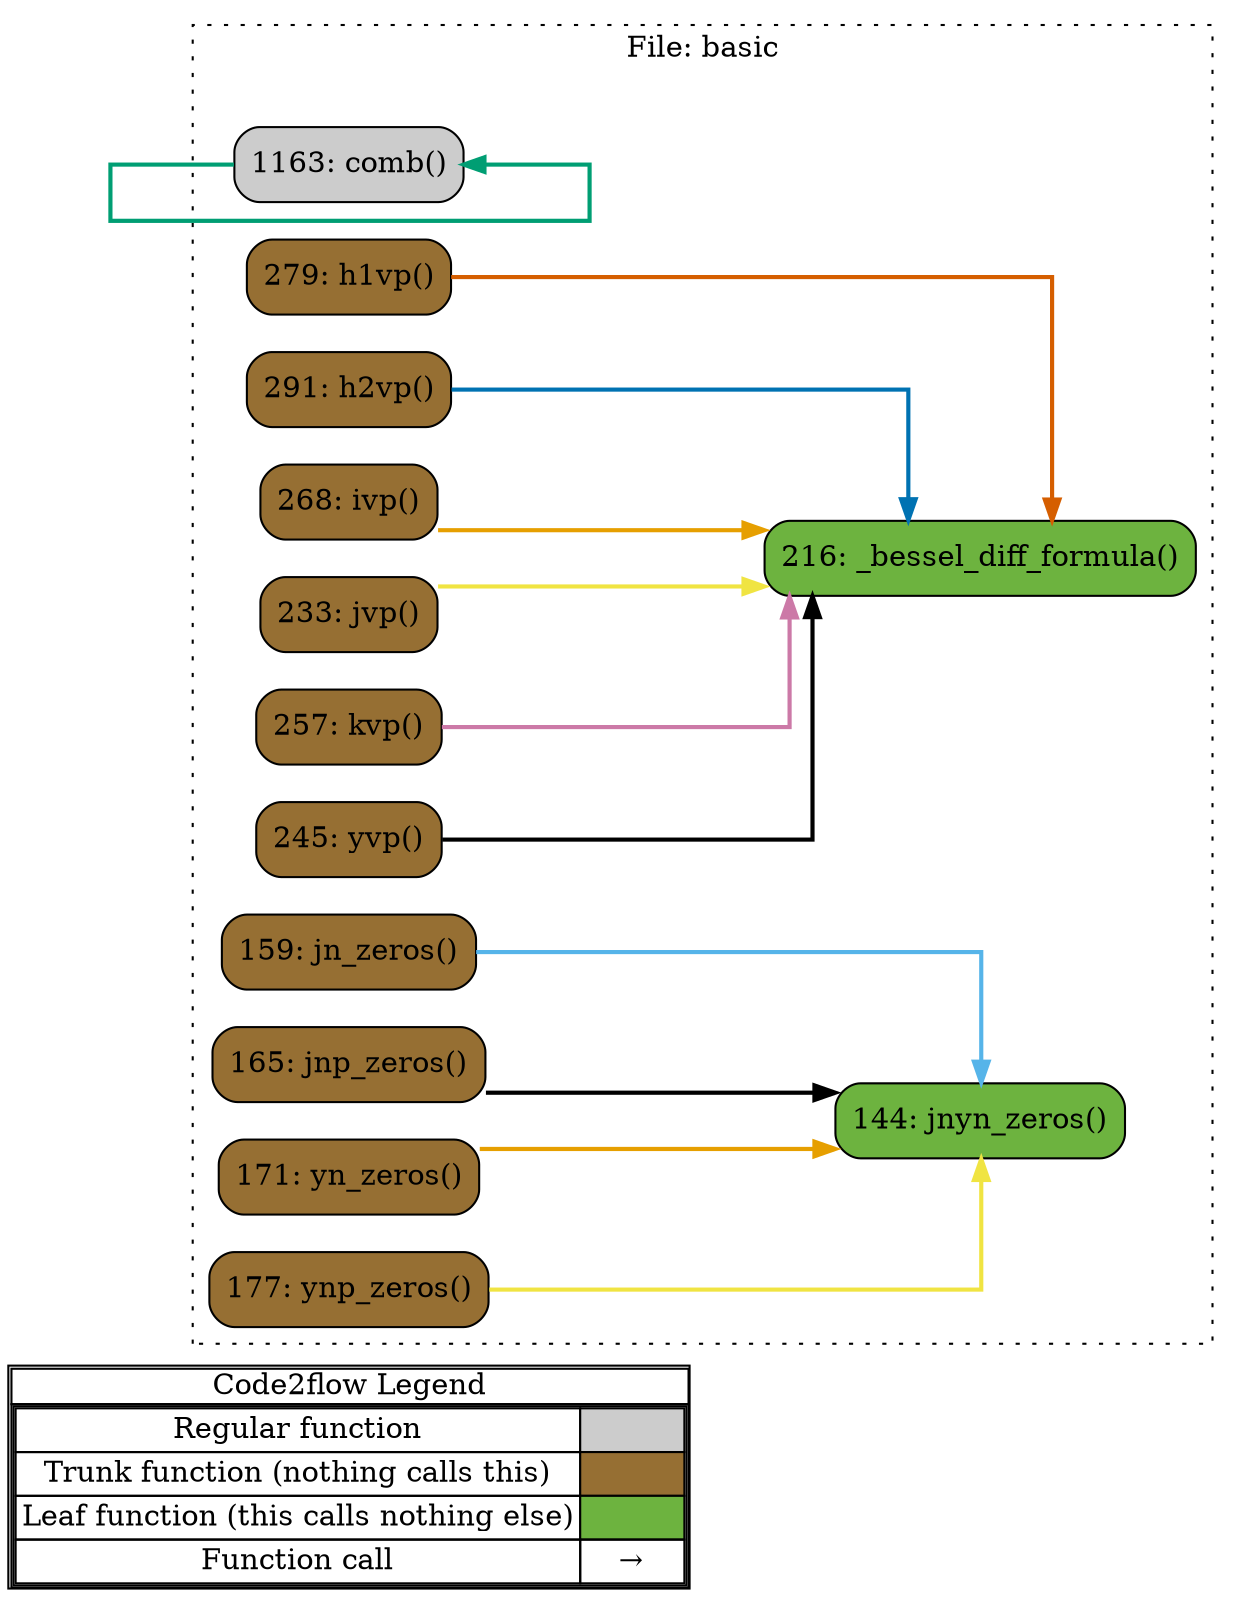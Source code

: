 digraph G {
concentrate=true;
splines="ortho";
rankdir="LR";
subgraph legend{
    rank = min;
    label = "legend";
    Legend [shape=none, margin=0, label = <
        <table cellspacing="0" cellpadding="0" border="1"><tr><td>Code2flow Legend</td></tr><tr><td>
        <table cellspacing="0">
        <tr><td>Regular function</td><td width="50px" bgcolor='#cccccc'></td></tr>
        <tr><td>Trunk function (nothing calls this)</td><td bgcolor='#966F33'></td></tr>
        <tr><td>Leaf function (this calls nothing else)</td><td bgcolor='#6db33f'></td></tr>
        <tr><td>Function call</td><td><font color='black'>&#8594;</font></td></tr>
        </table></td></tr></table>
        >];
}node_d569a22c [label="216: _bessel_diff_formula()" name="basic::_bessel_diff_formula" shape="rect" style="rounded,filled" fillcolor="#6db33f" ];
node_d70864cb [label="1163: comb()" name="basic::comb" shape="rect" style="rounded,filled" fillcolor="#cccccc" ];
node_519560de [label="279: h1vp()" name="basic::h1vp" shape="rect" style="rounded,filled" fillcolor="#966F33" ];
node_b6d17edd [label="291: h2vp()" name="basic::h2vp" shape="rect" style="rounded,filled" fillcolor="#966F33" ];
node_3f83b3d9 [label="268: ivp()" name="basic::ivp" shape="rect" style="rounded,filled" fillcolor="#966F33" ];
node_d61212ba [label="159: jn_zeros()" name="basic::jn_zeros" shape="rect" style="rounded,filled" fillcolor="#966F33" ];
node_c5630338 [label="165: jnp_zeros()" name="basic::jnp_zeros" shape="rect" style="rounded,filled" fillcolor="#966F33" ];
node_6f53cc14 [label="144: jnyn_zeros()" name="basic::jnyn_zeros" shape="rect" style="rounded,filled" fillcolor="#6db33f" ];
node_2cae6874 [label="233: jvp()" name="basic::jvp" shape="rect" style="rounded,filled" fillcolor="#966F33" ];
node_519f55cf [label="257: kvp()" name="basic::kvp" shape="rect" style="rounded,filled" fillcolor="#966F33" ];
node_a0fff381 [label="171: yn_zeros()" name="basic::yn_zeros" shape="rect" style="rounded,filled" fillcolor="#966F33" ];
node_a8f6e51c [label="177: ynp_zeros()" name="basic::ynp_zeros" shape="rect" style="rounded,filled" fillcolor="#966F33" ];
node_0abef578 [label="245: yvp()" name="basic::yvp" shape="rect" style="rounded,filled" fillcolor="#966F33" ];
node_d70864cb -> node_d70864cb [color="#009E73" penwidth="2"];
node_519560de -> node_d569a22c [color="#D55E00" penwidth="2"];
node_b6d17edd -> node_d569a22c [color="#0072B2" penwidth="2"];
node_3f83b3d9 -> node_d569a22c [color="#E69F00" penwidth="2"];
node_d61212ba -> node_6f53cc14 [color="#56B4E9" penwidth="2"];
node_c5630338 -> node_6f53cc14 [color="#000000" penwidth="2"];
node_2cae6874 -> node_d569a22c [color="#F0E442" penwidth="2"];
node_519f55cf -> node_d569a22c [color="#CC79A7" penwidth="2"];
node_a0fff381 -> node_6f53cc14 [color="#E69F00" penwidth="2"];
node_a8f6e51c -> node_6f53cc14 [color="#F0E442" penwidth="2"];
node_0abef578 -> node_d569a22c [color="#000000" penwidth="2"];
subgraph cluster_52e175e4 {
    node_6f53cc14 node_d61212ba node_c5630338 node_a0fff381 node_a8f6e51c node_d569a22c node_2cae6874 node_0abef578 node_519f55cf node_3f83b3d9 node_519560de node_b6d17edd node_d70864cb;
    label="File: basic";
    name="basic";
    style="filled";
    graph[style=dotted];
};
}
